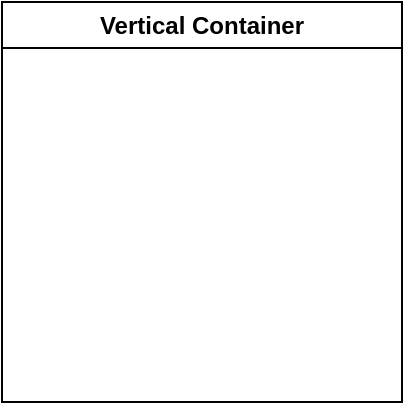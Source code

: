 <mxfile version="24.0.2" type="google">
  <diagram name="Pagina-1" id="V-oQwS-S-5OSvMJ-5fpT">
    <mxGraphModel grid="1" page="1" gridSize="10" guides="1" tooltips="1" connect="1" arrows="1" fold="1" pageScale="1" pageWidth="827" pageHeight="1169" math="0" shadow="0">
      <root>
        <mxCell id="0" />
        <mxCell id="1" parent="0" />
        <mxCell id="rjcmvnxH5NqQyrbuPCCj-1" value="Vertical Container" style="swimlane;whiteSpace=wrap;html=1;" vertex="1" parent="1">
          <mxGeometry x="40" y="40" width="200" height="200" as="geometry" />
        </mxCell>
      </root>
    </mxGraphModel>
  </diagram>
</mxfile>
